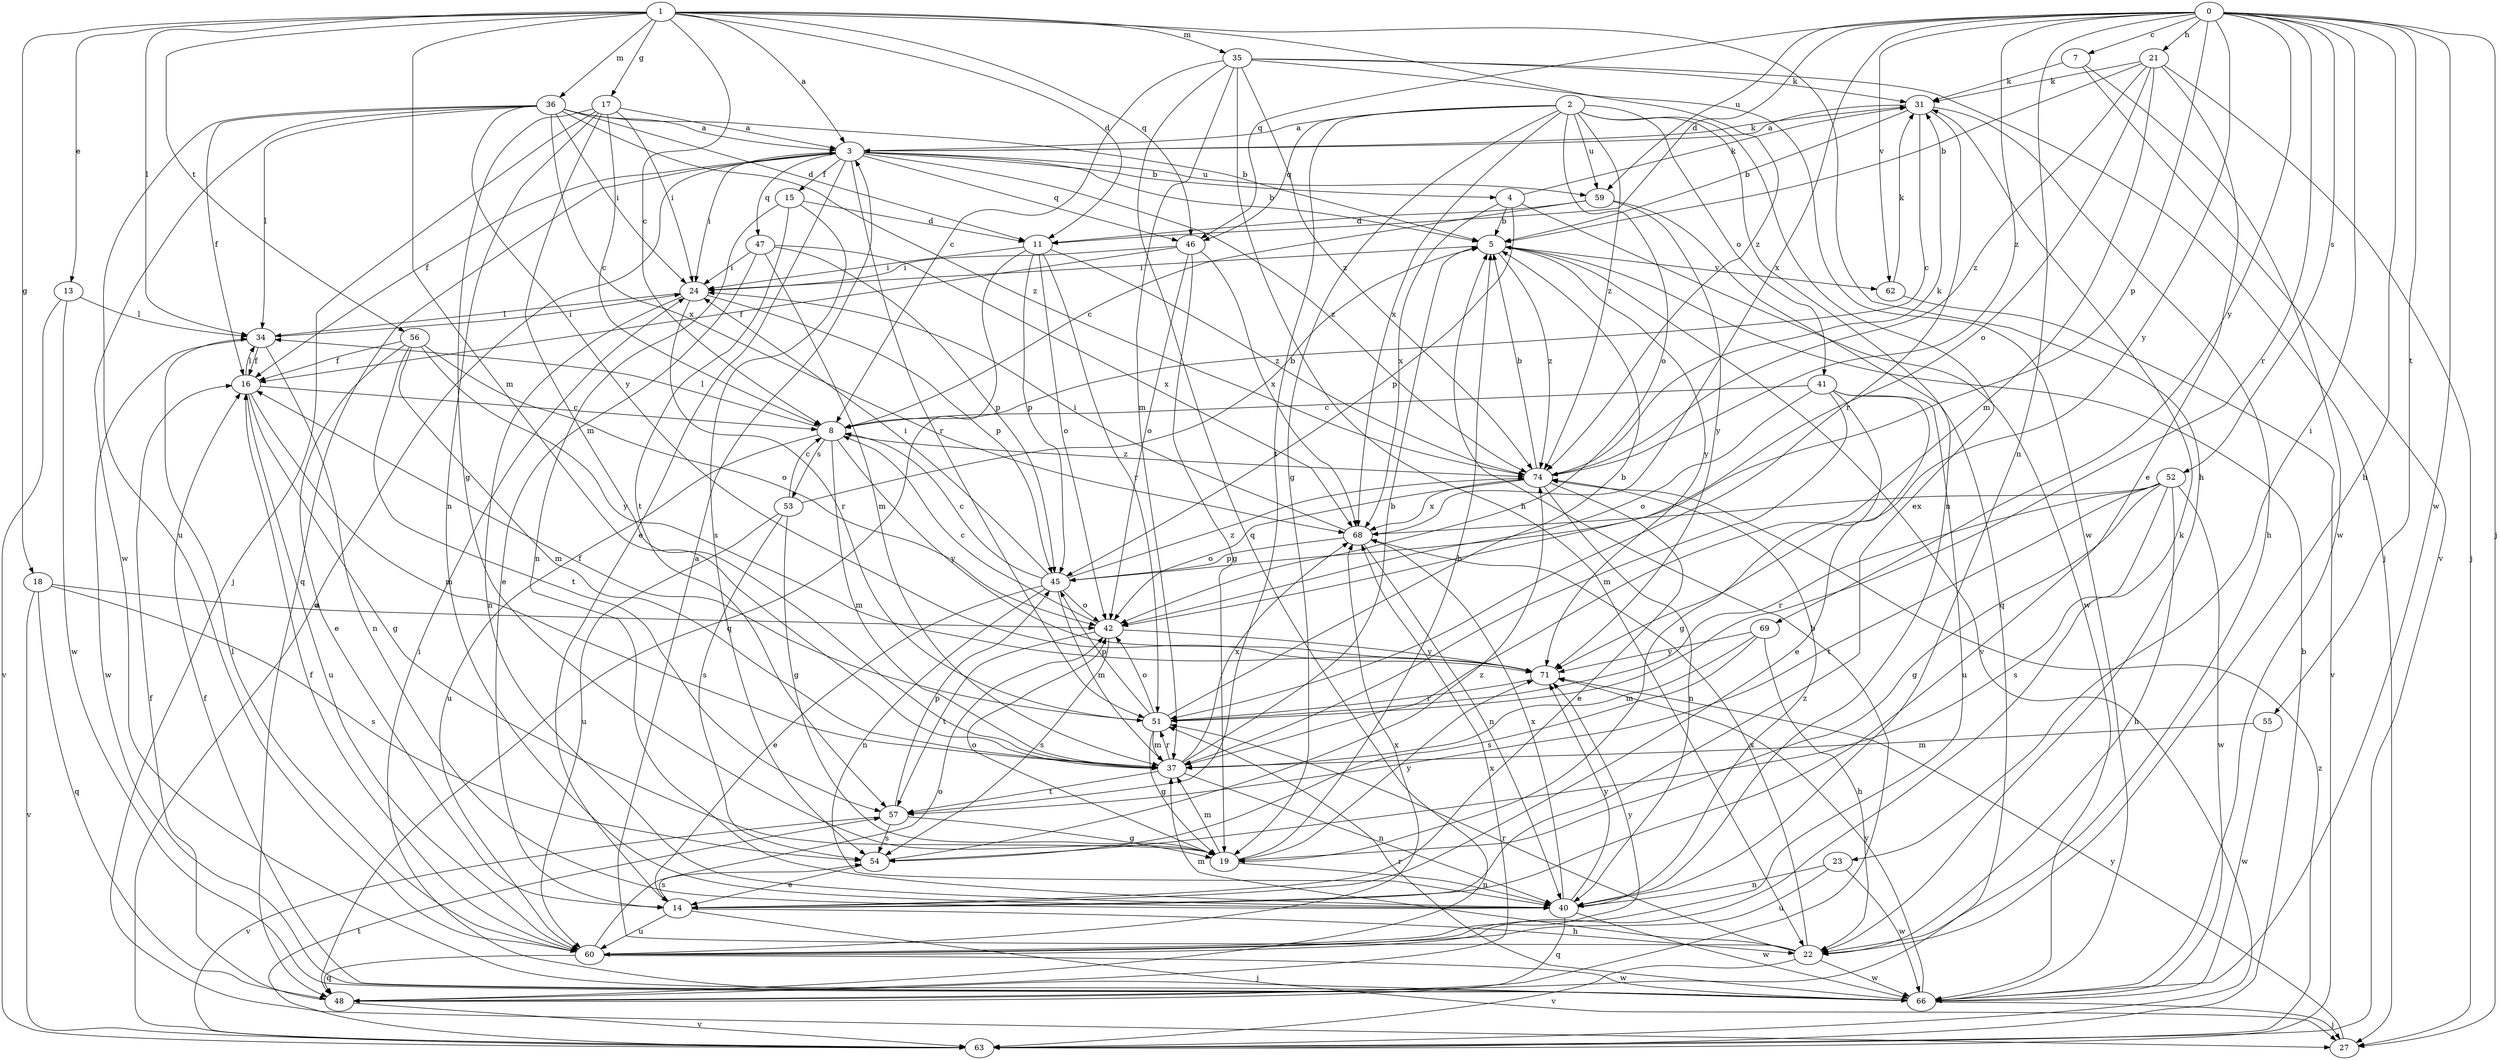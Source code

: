 strict digraph  {
0;
1;
2;
3;
4;
5;
7;
8;
11;
13;
14;
15;
16;
17;
18;
19;
21;
22;
23;
24;
27;
31;
34;
35;
36;
37;
40;
41;
42;
45;
46;
47;
48;
51;
52;
53;
54;
55;
56;
57;
59;
60;
62;
63;
66;
68;
69;
71;
74;
0 -> 7  [label=c];
0 -> 11  [label=d];
0 -> 21  [label=h];
0 -> 22  [label=h];
0 -> 23  [label=i];
0 -> 27  [label=j];
0 -> 40  [label=n];
0 -> 45  [label=p];
0 -> 46  [label=q];
0 -> 51  [label=r];
0 -> 52  [label=s];
0 -> 55  [label=t];
0 -> 59  [label=u];
0 -> 62  [label=v];
0 -> 66  [label=w];
0 -> 68  [label=x];
0 -> 69  [label=y];
0 -> 71  [label=y];
0 -> 74  [label=z];
1 -> 3  [label=a];
1 -> 8  [label=c];
1 -> 11  [label=d];
1 -> 13  [label=e];
1 -> 17  [label=g];
1 -> 18  [label=g];
1 -> 22  [label=h];
1 -> 34  [label=l];
1 -> 35  [label=m];
1 -> 36  [label=m];
1 -> 37  [label=m];
1 -> 46  [label=q];
1 -> 56  [label=t];
1 -> 74  [label=z];
2 -> 3  [label=a];
2 -> 14  [label=e];
2 -> 19  [label=g];
2 -> 40  [label=n];
2 -> 41  [label=o];
2 -> 42  [label=o];
2 -> 46  [label=q];
2 -> 57  [label=t];
2 -> 59  [label=u];
2 -> 68  [label=x];
2 -> 74  [label=z];
3 -> 4  [label=b];
3 -> 5  [label=b];
3 -> 14  [label=e];
3 -> 15  [label=f];
3 -> 16  [label=f];
3 -> 24  [label=i];
3 -> 31  [label=k];
3 -> 46  [label=q];
3 -> 47  [label=q];
3 -> 48  [label=q];
3 -> 51  [label=r];
3 -> 59  [label=u];
3 -> 74  [label=z];
4 -> 5  [label=b];
4 -> 31  [label=k];
4 -> 45  [label=p];
4 -> 66  [label=w];
4 -> 68  [label=x];
5 -> 24  [label=i];
5 -> 62  [label=v];
5 -> 63  [label=v];
5 -> 71  [label=y];
5 -> 74  [label=z];
7 -> 31  [label=k];
7 -> 63  [label=v];
7 -> 66  [label=w];
8 -> 34  [label=l];
8 -> 37  [label=m];
8 -> 53  [label=s];
8 -> 60  [label=u];
8 -> 71  [label=y];
8 -> 74  [label=z];
11 -> 24  [label=i];
11 -> 42  [label=o];
11 -> 45  [label=p];
11 -> 48  [label=q];
11 -> 51  [label=r];
11 -> 74  [label=z];
13 -> 34  [label=l];
13 -> 63  [label=v];
13 -> 66  [label=w];
14 -> 22  [label=h];
14 -> 27  [label=j];
14 -> 54  [label=s];
14 -> 60  [label=u];
15 -> 11  [label=d];
15 -> 40  [label=n];
15 -> 54  [label=s];
15 -> 57  [label=t];
16 -> 8  [label=c];
16 -> 19  [label=g];
16 -> 34  [label=l];
16 -> 37  [label=m];
16 -> 60  [label=u];
17 -> 3  [label=a];
17 -> 8  [label=c];
17 -> 19  [label=g];
17 -> 24  [label=i];
17 -> 27  [label=j];
17 -> 37  [label=m];
17 -> 40  [label=n];
18 -> 42  [label=o];
18 -> 48  [label=q];
18 -> 54  [label=s];
18 -> 63  [label=v];
19 -> 5  [label=b];
19 -> 37  [label=m];
19 -> 40  [label=n];
19 -> 42  [label=o];
19 -> 71  [label=y];
21 -> 5  [label=b];
21 -> 14  [label=e];
21 -> 27  [label=j];
21 -> 31  [label=k];
21 -> 37  [label=m];
21 -> 42  [label=o];
21 -> 74  [label=z];
22 -> 3  [label=a];
22 -> 37  [label=m];
22 -> 51  [label=r];
22 -> 63  [label=v];
22 -> 66  [label=w];
22 -> 68  [label=x];
23 -> 40  [label=n];
23 -> 60  [label=u];
23 -> 66  [label=w];
24 -> 34  [label=l];
24 -> 40  [label=n];
24 -> 45  [label=p];
24 -> 51  [label=r];
27 -> 71  [label=y];
31 -> 3  [label=a];
31 -> 5  [label=b];
31 -> 8  [label=c];
31 -> 22  [label=h];
31 -> 51  [label=r];
34 -> 16  [label=f];
34 -> 24  [label=i];
34 -> 40  [label=n];
34 -> 66  [label=w];
35 -> 8  [label=c];
35 -> 22  [label=h];
35 -> 27  [label=j];
35 -> 31  [label=k];
35 -> 37  [label=m];
35 -> 48  [label=q];
35 -> 66  [label=w];
35 -> 74  [label=z];
36 -> 3  [label=a];
36 -> 5  [label=b];
36 -> 11  [label=d];
36 -> 16  [label=f];
36 -> 24  [label=i];
36 -> 34  [label=l];
36 -> 60  [label=u];
36 -> 66  [label=w];
36 -> 68  [label=x];
36 -> 71  [label=y];
36 -> 74  [label=z];
37 -> 5  [label=b];
37 -> 40  [label=n];
37 -> 51  [label=r];
37 -> 57  [label=t];
37 -> 68  [label=x];
40 -> 48  [label=q];
40 -> 66  [label=w];
40 -> 68  [label=x];
40 -> 71  [label=y];
40 -> 74  [label=z];
41 -> 8  [label=c];
41 -> 14  [label=e];
41 -> 19  [label=g];
41 -> 37  [label=m];
41 -> 42  [label=o];
41 -> 60  [label=u];
42 -> 8  [label=c];
42 -> 54  [label=s];
42 -> 57  [label=t];
42 -> 71  [label=y];
45 -> 8  [label=c];
45 -> 14  [label=e];
45 -> 24  [label=i];
45 -> 37  [label=m];
45 -> 40  [label=n];
45 -> 42  [label=o];
45 -> 74  [label=z];
46 -> 16  [label=f];
46 -> 19  [label=g];
46 -> 24  [label=i];
46 -> 42  [label=o];
46 -> 68  [label=x];
47 -> 14  [label=e];
47 -> 24  [label=i];
47 -> 37  [label=m];
47 -> 45  [label=p];
47 -> 68  [label=x];
48 -> 5  [label=b];
48 -> 16  [label=f];
48 -> 63  [label=v];
48 -> 68  [label=x];
51 -> 5  [label=b];
51 -> 16  [label=f];
51 -> 19  [label=g];
51 -> 37  [label=m];
51 -> 42  [label=o];
51 -> 45  [label=p];
52 -> 19  [label=g];
52 -> 22  [label=h];
52 -> 51  [label=r];
52 -> 54  [label=s];
52 -> 57  [label=t];
52 -> 66  [label=w];
52 -> 68  [label=x];
53 -> 5  [label=b];
53 -> 8  [label=c];
53 -> 19  [label=g];
53 -> 54  [label=s];
53 -> 60  [label=u];
54 -> 14  [label=e];
54 -> 74  [label=z];
55 -> 37  [label=m];
55 -> 66  [label=w];
56 -> 14  [label=e];
56 -> 16  [label=f];
56 -> 37  [label=m];
56 -> 42  [label=o];
56 -> 57  [label=t];
56 -> 71  [label=y];
57 -> 19  [label=g];
57 -> 45  [label=p];
57 -> 54  [label=s];
57 -> 63  [label=v];
59 -> 8  [label=c];
59 -> 11  [label=d];
59 -> 48  [label=q];
59 -> 71  [label=y];
60 -> 16  [label=f];
60 -> 31  [label=k];
60 -> 34  [label=l];
60 -> 42  [label=o];
60 -> 48  [label=q];
60 -> 66  [label=w];
60 -> 68  [label=x];
60 -> 71  [label=y];
62 -> 31  [label=k];
62 -> 63  [label=v];
63 -> 3  [label=a];
63 -> 5  [label=b];
63 -> 57  [label=t];
63 -> 74  [label=z];
66 -> 16  [label=f];
66 -> 24  [label=i];
66 -> 27  [label=j];
66 -> 51  [label=r];
66 -> 71  [label=y];
68 -> 24  [label=i];
68 -> 40  [label=n];
68 -> 45  [label=p];
69 -> 22  [label=h];
69 -> 37  [label=m];
69 -> 54  [label=s];
69 -> 71  [label=y];
71 -> 51  [label=r];
74 -> 5  [label=b];
74 -> 14  [label=e];
74 -> 31  [label=k];
74 -> 40  [label=n];
74 -> 42  [label=o];
74 -> 68  [label=x];
}

